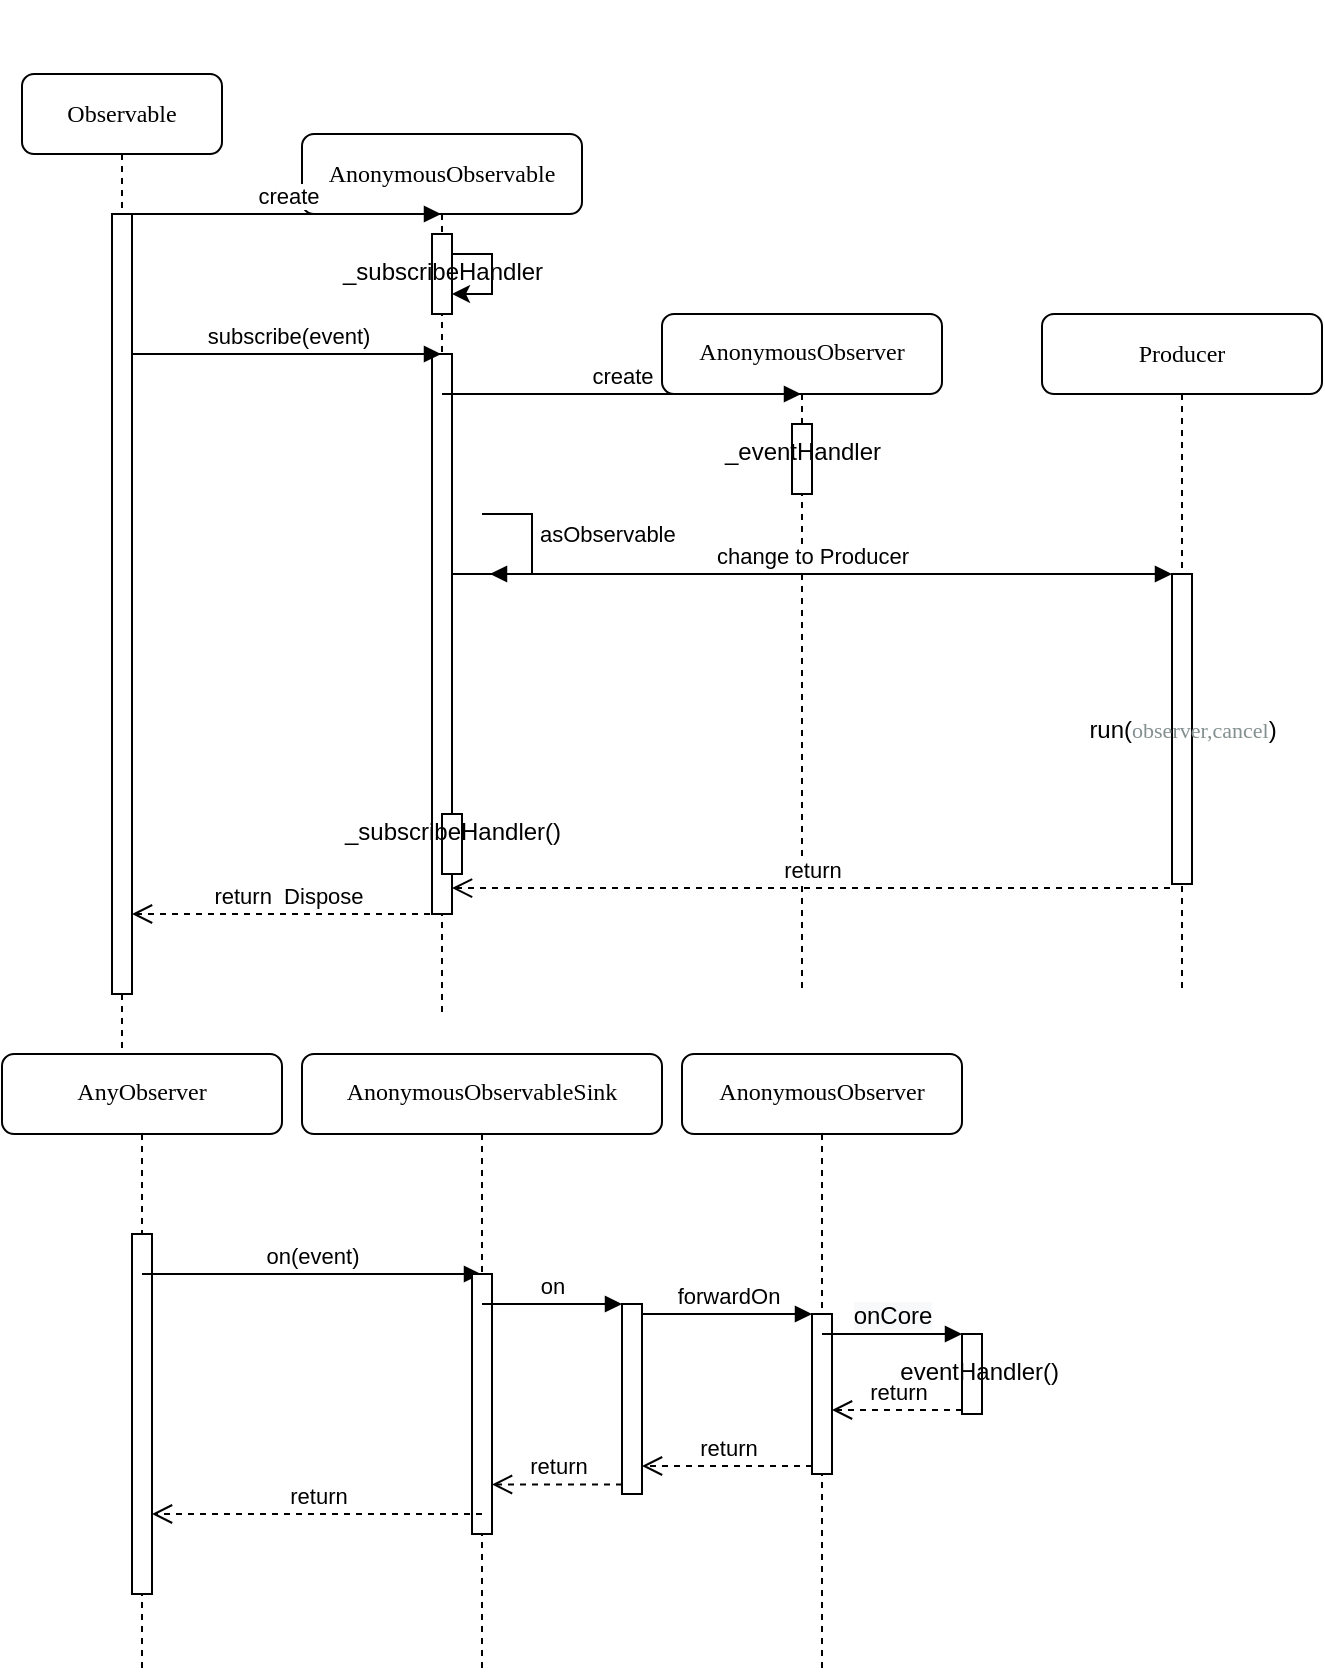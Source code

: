 <mxfile version="12.1.7" type="device" pages="1"><diagram name="Page-1" id="13e1069c-82ec-6db2-03f1-153e76fe0fe0"><mxGraphModel dx="932" dy="1516" grid="1" gridSize="10" guides="1" tooltips="1" connect="1" arrows="1" fold="1" page="1" pageScale="1" pageWidth="1100" pageHeight="850" background="#ffffff" math="0" shadow="0"><root><mxCell id="0"/><mxCell id="1" parent="0"/><mxCell id="7baba1c4bc27f4b0-2" value="AnonymousObservable&lt;br&gt;" style="shape=umlLifeline;perimeter=lifelinePerimeter;whiteSpace=wrap;html=1;container=1;collapsible=0;recursiveResize=0;outlineConnect=0;rounded=1;shadow=0;comic=0;labelBackgroundColor=none;strokeColor=#000000;strokeWidth=1;fillColor=#FFFFFF;fontFamily=Verdana;fontSize=12;fontColor=#000000;align=center;" parent="1" vertex="1"><mxGeometry x="160" y="50" width="140" height="440" as="geometry"/></mxCell><mxCell id="RmZKq32b6b20tPmgaY5P-3" value="&lt;br/&gt;&lt;br/&gt;&lt;br/&gt;&lt;br/&gt;&lt;br/&gt;&lt;br/&gt;&lt;br/&gt;&lt;br/&gt;&lt;p class=&quot;p1&quot;&gt;_subscribeHandler&lt;/p&gt;" style="html=1;points=[];perimeter=orthogonalPerimeter;verticalAlign=bottom;" parent="7baba1c4bc27f4b0-2" vertex="1"><mxGeometry x="65" y="50" width="10" height="40" as="geometry"/></mxCell><mxCell id="RmZKq32b6b20tPmgaY5P-8" value="" style="html=1;points=[];perimeter=orthogonalPerimeter;fontFamily=Helvetica;fontSize=12;fontColor=#000000;align=center;strokeColor=#000000;fillColor=#ffffff;" parent="7baba1c4bc27f4b0-2" vertex="1"><mxGeometry x="65" y="110" width="10" height="280" as="geometry"/></mxCell><mxCell id="RmZKq32b6b20tPmgaY5P-28" value="&lt;br/&gt;&lt;br/&gt;&lt;br/&gt;&lt;br/&gt;&lt;br/&gt;&lt;br/&gt;&lt;br/&gt;&lt;br/&gt;&lt;p class=&quot;p1&quot;&gt;_subscribeHandler()&lt;/p&gt;" style="html=1;points=[];perimeter=orthogonalPerimeter;verticalAlign=bottom;" parent="7baba1c4bc27f4b0-2" vertex="1"><mxGeometry x="70" y="340" width="10" height="30" as="geometry"/></mxCell><mxCell id="pRa8T1N7XeifapstaHtb-2" style="edgeStyle=orthogonalEdgeStyle;rounded=0;orthogonalLoop=1;jettySize=auto;html=1;" edge="1" parent="7baba1c4bc27f4b0-2" source="RmZKq32b6b20tPmgaY5P-3" target="RmZKq32b6b20tPmgaY5P-3"><mxGeometry relative="1" as="geometry"/></mxCell><mxCell id="7baba1c4bc27f4b0-3" value="&lt;br/&gt;&lt;br/&gt;&lt;br/&gt;&lt;br/&gt;&lt;br/&gt;&lt;br/&gt;&lt;br/&gt;&lt;br/&gt;&lt;p class=&quot;p1&quot;&gt;AnonymousObserver&lt;/p&gt;" style="shape=umlLifeline;perimeter=lifelinePerimeter;whiteSpace=wrap;html=1;container=1;collapsible=0;recursiveResize=0;outlineConnect=0;rounded=1;shadow=0;comic=0;labelBackgroundColor=none;strokeColor=#000000;strokeWidth=1;fillColor=#FFFFFF;fontFamily=Verdana;fontSize=12;fontColor=#000000;align=center;verticalAlign=bottom;" parent="1" vertex="1"><mxGeometry x="340" y="140" width="140" height="340" as="geometry"/></mxCell><mxCell id="RmZKq32b6b20tPmgaY5P-5" value="&lt;br/&gt;&lt;br/&gt;&lt;br/&gt;&lt;br/&gt;&lt;br/&gt;&lt;br/&gt;&lt;br/&gt;&lt;br/&gt;&lt;p class=&quot;p1&quot;&gt;_eventHandler&lt;/p&gt;" style="html=1;points=[];perimeter=orthogonalPerimeter;verticalAlign=bottom;" parent="7baba1c4bc27f4b0-3" vertex="1"><mxGeometry x="65" y="55" width="10" height="35" as="geometry"/></mxCell><mxCell id="7baba1c4bc27f4b0-8" value="Observable" style="shape=umlLifeline;perimeter=lifelinePerimeter;whiteSpace=wrap;html=1;container=1;collapsible=0;recursiveResize=0;outlineConnect=0;rounded=1;shadow=0;comic=0;labelBackgroundColor=none;strokeColor=#000000;strokeWidth=1;fillColor=#FFFFFF;fontFamily=Verdana;fontSize=12;fontColor=#000000;align=center;" parent="1" vertex="1"><mxGeometry x="20" y="20" width="100" height="490" as="geometry"/></mxCell><mxCell id="7baba1c4bc27f4b0-9" value="" style="html=1;points=[];perimeter=orthogonalPerimeter;rounded=0;shadow=0;comic=0;labelBackgroundColor=none;strokeColor=#000000;strokeWidth=1;fillColor=#FFFFFF;fontFamily=Verdana;fontSize=12;fontColor=#000000;align=center;" parent="7baba1c4bc27f4b0-8" vertex="1"><mxGeometry x="45" y="70" width="10" height="390" as="geometry"/></mxCell><mxCell id="RmZKq32b6b20tPmgaY5P-4" value="subscribe(event)" style="html=1;verticalAlign=bottom;endArrow=block;" parent="1" source="7baba1c4bc27f4b0-9" target="7baba1c4bc27f4b0-2" edge="1"><mxGeometry width="80" relative="1" as="geometry"><mxPoint x="55" y="208.84" as="sourcePoint"/><mxPoint x="230" y="209" as="targetPoint"/><Array as="points"><mxPoint x="160" y="160"/></Array></mxGeometry></mxCell><mxCell id="RmZKq32b6b20tPmgaY5P-9" value="return&amp;nbsp; Dispose" style="html=1;verticalAlign=bottom;endArrow=open;dashed=1;endSize=8;" parent="1" target="7baba1c4bc27f4b0-9" edge="1"><mxGeometry relative="1" as="geometry"><mxPoint x="230" y="440" as="sourcePoint"/><mxPoint x="54" y="442" as="targetPoint"/><Array as="points"><mxPoint x="130" y="440"/></Array></mxGeometry></mxCell><mxCell id="RmZKq32b6b20tPmgaY5P-14" value="asObservable" style="edgeStyle=orthogonalEdgeStyle;html=1;align=left;spacingLeft=2;endArrow=block;rounded=0;" parent="1" edge="1"><mxGeometry x="-0.342" y="-10" relative="1" as="geometry"><mxPoint x="250" y="240" as="sourcePoint"/><Array as="points"><mxPoint x="275" y="240"/><mxPoint x="275" y="270"/><mxPoint x="254" y="270"/></Array><mxPoint x="254" y="270" as="targetPoint"/><mxPoint x="10" y="10" as="offset"/></mxGeometry></mxCell><mxCell id="RmZKq32b6b20tPmgaY5P-17" value="change to Producer" style="html=1;verticalAlign=bottom;endArrow=block;entryX=0;entryY=0;" parent="1" target="RmZKq32b6b20tPmgaY5P-16" edge="1" source="RmZKq32b6b20tPmgaY5P-8"><mxGeometry relative="1" as="geometry"><mxPoint x="250" y="310" as="sourcePoint"/></mxGeometry></mxCell><mxCell id="RmZKq32b6b20tPmgaY5P-18" value="return" style="html=1;verticalAlign=bottom;endArrow=open;dashed=1;endSize=8;exitX=-0.1;exitY=1.013;exitDx=0;exitDy=0;exitPerimeter=0;" parent="1" source="RmZKq32b6b20tPmgaY5P-16" target="RmZKq32b6b20tPmgaY5P-8" edge="1"><mxGeometry relative="1" as="geometry"><mxPoint x="250" y="386" as="targetPoint"/></mxGeometry></mxCell><mxCell id="RmZKq32b6b20tPmgaY5P-12" value="create&lt;br&gt;" style="html=1;verticalAlign=bottom;endArrow=block;" parent="1" target="7baba1c4bc27f4b0-3" edge="1"><mxGeometry width="80" relative="1" as="geometry"><mxPoint x="230" y="180" as="sourcePoint"/><mxPoint x="311" y="230" as="targetPoint"/><Array as="points"><mxPoint x="340" y="180"/></Array></mxGeometry></mxCell><mxCell id="RmZKq32b6b20tPmgaY5P-34" value="&lt;br/&gt;&lt;br/&gt;&lt;br/&gt;&lt;br/&gt;&lt;br/&gt;&lt;br/&gt;&lt;br/&gt;&lt;br/&gt;&lt;p class=&quot;p1&quot;&gt;AnyObserver&lt;/p&gt;" style="shape=umlLifeline;perimeter=lifelinePerimeter;whiteSpace=wrap;html=1;container=1;collapsible=0;recursiveResize=0;outlineConnect=0;rounded=1;shadow=0;comic=0;labelBackgroundColor=none;strokeColor=#000000;strokeWidth=1;fillColor=#FFFFFF;fontFamily=Verdana;fontSize=12;fontColor=#000000;align=center;verticalAlign=bottom;" parent="1" vertex="1"><mxGeometry x="10" y="510" width="140" height="310" as="geometry"/></mxCell><mxCell id="RmZKq32b6b20tPmgaY5P-40" value="" style="html=1;points=[];perimeter=orthogonalPerimeter;" parent="RmZKq32b6b20tPmgaY5P-34" vertex="1"><mxGeometry x="65" y="90" width="10" height="180" as="geometry"/></mxCell><mxCell id="RmZKq32b6b20tPmgaY5P-41" value="on(event)" style="html=1;verticalAlign=bottom;endArrow=block;" parent="RmZKq32b6b20tPmgaY5P-34" target="RmZKq32b6b20tPmgaY5P-38" edge="1"><mxGeometry width="80" relative="1" as="geometry"><mxPoint x="70" y="110" as="sourcePoint"/><mxPoint x="150" y="110" as="targetPoint"/></mxGeometry></mxCell><mxCell id="RmZKq32b6b20tPmgaY5P-38" value="&lt;br/&gt;&lt;br/&gt;&lt;br/&gt;&lt;br/&gt;&lt;br/&gt;&lt;br/&gt;&lt;br/&gt;&lt;br/&gt;&lt;p class=&quot;p1&quot;&gt;AnonymousObservableSink&lt;/p&gt;" style="shape=umlLifeline;perimeter=lifelinePerimeter;whiteSpace=wrap;html=1;container=1;collapsible=0;recursiveResize=0;outlineConnect=0;rounded=1;shadow=0;comic=0;labelBackgroundColor=none;strokeColor=#000000;strokeWidth=1;fillColor=#FFFFFF;fontFamily=Verdana;fontSize=12;fontColor=#000000;align=center;verticalAlign=bottom;" parent="1" vertex="1"><mxGeometry x="160" y="510" width="180" height="310" as="geometry"/></mxCell><mxCell id="RmZKq32b6b20tPmgaY5P-42" value="" style="html=1;points=[];perimeter=orthogonalPerimeter;" parent="RmZKq32b6b20tPmgaY5P-38" vertex="1"><mxGeometry x="85" y="110" width="10" height="130" as="geometry"/></mxCell><mxCell id="RmZKq32b6b20tPmgaY5P-43" value="" style="html=1;points=[];perimeter=orthogonalPerimeter;" parent="RmZKq32b6b20tPmgaY5P-38" vertex="1"><mxGeometry x="160" y="125" width="10" height="95" as="geometry"/></mxCell><mxCell id="RmZKq32b6b20tPmgaY5P-44" value="on" style="html=1;verticalAlign=bottom;endArrow=block;entryX=0;entryY=0;" parent="RmZKq32b6b20tPmgaY5P-38" target="RmZKq32b6b20tPmgaY5P-43" edge="1"><mxGeometry relative="1" as="geometry"><mxPoint x="90" y="125" as="sourcePoint"/></mxGeometry></mxCell><mxCell id="RmZKq32b6b20tPmgaY5P-45" value="return" style="html=1;verticalAlign=bottom;endArrow=open;dashed=1;endSize=8;exitX=0;exitY=0.95;" parent="RmZKq32b6b20tPmgaY5P-38" source="RmZKq32b6b20tPmgaY5P-43" target="RmZKq32b6b20tPmgaY5P-42" edge="1"><mxGeometry relative="1" as="geometry"><mxPoint x="120" y="163" as="targetPoint"/></mxGeometry></mxCell><mxCell id="RmZKq32b6b20tPmgaY5P-47" value="forwardOn" style="html=1;verticalAlign=bottom;endArrow=block;entryX=0;entryY=0;" parent="1" target="RmZKq32b6b20tPmgaY5P-46" edge="1"><mxGeometry relative="1" as="geometry"><mxPoint x="330" y="640" as="sourcePoint"/></mxGeometry></mxCell><mxCell id="RmZKq32b6b20tPmgaY5P-48" value="return" style="html=1;verticalAlign=bottom;endArrow=open;dashed=1;endSize=8;exitX=0;exitY=0.95;" parent="1" source="RmZKq32b6b20tPmgaY5P-46" target="RmZKq32b6b20tPmgaY5P-43" edge="1"><mxGeometry relative="1" as="geometry"><mxPoint x="320" y="716" as="targetPoint"/></mxGeometry></mxCell><mxCell id="RmZKq32b6b20tPmgaY5P-49" value="&lt;br/&gt;&lt;br/&gt;&lt;br/&gt;&lt;br/&gt;&lt;br/&gt;&lt;br/&gt;&lt;br/&gt;&lt;br/&gt;&lt;p class=&quot;p1&quot;&gt;AnonymousObserver&lt;/p&gt;" style="shape=umlLifeline;perimeter=lifelinePerimeter;whiteSpace=wrap;html=1;container=1;collapsible=0;recursiveResize=0;outlineConnect=0;rounded=1;shadow=0;comic=0;labelBackgroundColor=none;strokeColor=#000000;strokeWidth=1;fillColor=#FFFFFF;fontFamily=Verdana;fontSize=12;fontColor=#000000;align=center;verticalAlign=bottom;" parent="1" vertex="1"><mxGeometry x="350" y="510" width="140" height="310" as="geometry"/></mxCell><mxCell id="RmZKq32b6b20tPmgaY5P-46" value="" style="html=1;points=[];perimeter=orthogonalPerimeter;" parent="RmZKq32b6b20tPmgaY5P-49" vertex="1"><mxGeometry x="65" y="130" width="10" height="80" as="geometry"/></mxCell><mxCell id="RmZKq32b6b20tPmgaY5P-57" value="&lt;br&gt;&lt;br&gt;&lt;br&gt;&lt;br&gt;&lt;br&gt;&lt;br&gt;&lt;br&gt;&lt;br&gt;&lt;p class=&quot;p1&quot;&gt;_eventHandler()&lt;/p&gt;" style="html=1;points=[];perimeter=orthogonalPerimeter;verticalAlign=bottom;" parent="1" vertex="1"><mxGeometry x="490" y="650" width="10" height="40" as="geometry"/></mxCell><mxCell id="RmZKq32b6b20tPmgaY5P-58" value="&lt;span style=&quot;font-size: 12px ; background-color: rgb(248 , 249 , 250)&quot;&gt;onCore&lt;/span&gt;" style="html=1;verticalAlign=bottom;endArrow=block;entryX=0;entryY=0;" parent="1" target="RmZKq32b6b20tPmgaY5P-57" edge="1"><mxGeometry relative="1" as="geometry"><mxPoint x="420" y="650" as="sourcePoint"/></mxGeometry></mxCell><mxCell id="RmZKq32b6b20tPmgaY5P-59" value="return" style="html=1;verticalAlign=bottom;endArrow=open;dashed=1;endSize=8;exitX=0;exitY=0.95;" parent="1" source="RmZKq32b6b20tPmgaY5P-57" target="RmZKq32b6b20tPmgaY5P-46" edge="1"><mxGeometry relative="1" as="geometry"><mxPoint x="420" y="726" as="targetPoint"/></mxGeometry></mxCell><mxCell id="RmZKq32b6b20tPmgaY5P-62" value="return" style="html=1;verticalAlign=bottom;endArrow=open;dashed=1;endSize=8;" parent="1" target="RmZKq32b6b20tPmgaY5P-40" edge="1"><mxGeometry relative="1" as="geometry"><mxPoint x="250" y="740" as="sourcePoint"/><mxPoint x="170" y="740" as="targetPoint"/></mxGeometry></mxCell><mxCell id="RmZKq32b6b20tPmgaY5P-1" value="create" style="html=1;verticalAlign=bottom;endArrow=block;" parent="1" target="7baba1c4bc27f4b0-2" edge="1" source="7baba1c4bc27f4b0-9"><mxGeometry width="80" relative="1" as="geometry"><mxPoint x="50" y="110" as="sourcePoint"/><mxPoint x="130" y="110" as="targetPoint"/><Array as="points"><mxPoint x="140" y="90"/></Array></mxGeometry></mxCell><mxCell id="pRa8T1N7XeifapstaHtb-3" value="Producer&lt;br&gt;" style="shape=umlLifeline;perimeter=lifelinePerimeter;whiteSpace=wrap;html=1;container=1;collapsible=0;recursiveResize=0;outlineConnect=0;rounded=1;shadow=0;comic=0;labelBackgroundColor=none;strokeColor=#000000;strokeWidth=1;fillColor=#FFFFFF;fontFamily=Verdana;fontSize=12;fontColor=#000000;align=center;verticalAlign=middle;" vertex="1" parent="1"><mxGeometry x="530" y="140" width="140" height="340" as="geometry"/></mxCell><mxCell id="RmZKq32b6b20tPmgaY5P-16" value="run(&lt;span style=&quot;color: rgb(132 , 143 , 143) ; font-family: &amp;#34;menlo&amp;#34; ; font-size: 11px&quot;&gt;observer&lt;/span&gt;&lt;span style=&quot;color: rgb(132 , 143 , 143) ; font-family: &amp;#34;menlo&amp;#34; ; font-size: 11px&quot;&gt;,cancel&lt;/span&gt;)" style="html=1;points=[];perimeter=orthogonalPerimeter;" parent="pRa8T1N7XeifapstaHtb-3" vertex="1"><mxGeometry x="65" y="130" width="10" height="155" as="geometry"/></mxCell></root></mxGraphModel></diagram></mxfile>